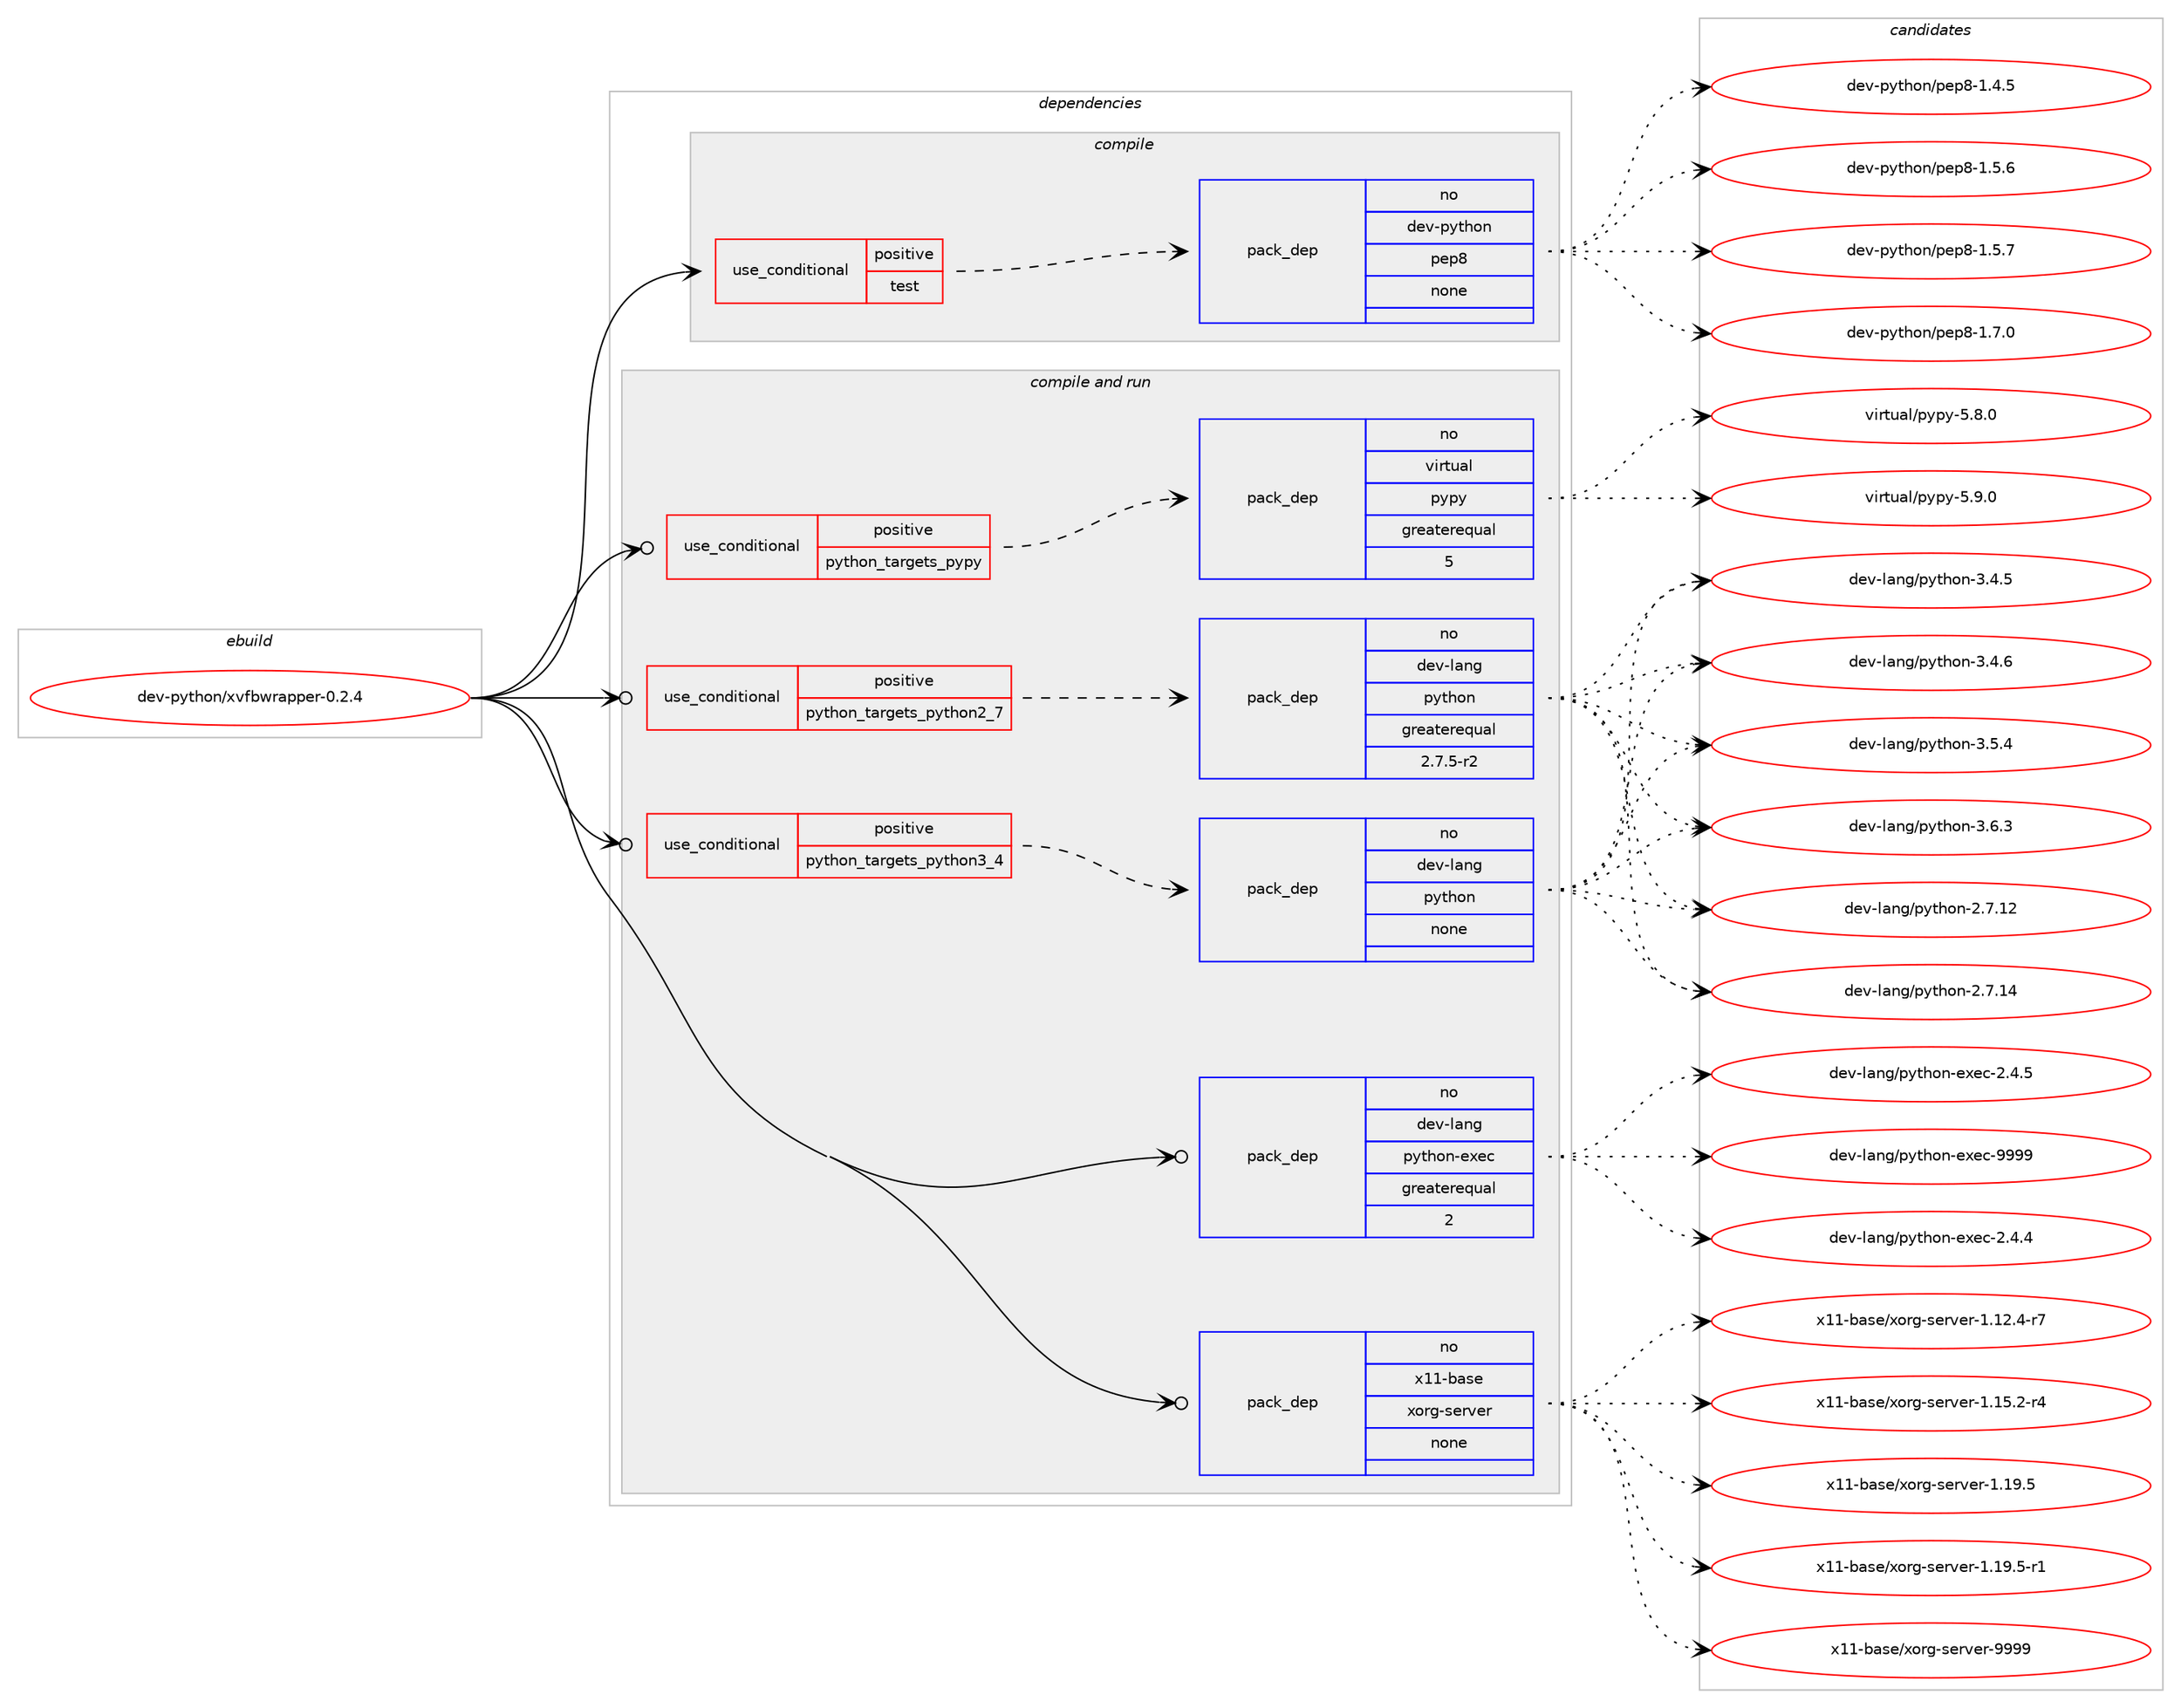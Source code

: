 digraph prolog {

# *************
# Graph options
# *************

newrank=true;
concentrate=true;
compound=true;
graph [rankdir=LR,fontname=Helvetica,fontsize=10,ranksep=1.5];#, ranksep=2.5, nodesep=0.2];
edge  [arrowhead=vee];
node  [fontname=Helvetica,fontsize=10];

# **********
# The ebuild
# **********

subgraph cluster_leftcol {
color=gray;
rank=same;
label=<<i>ebuild</i>>;
id [label="dev-python/xvfbwrapper-0.2.4", color=red, width=4, href="../dev-python/xvfbwrapper-0.2.4.svg"];
}

# ****************
# The dependencies
# ****************

subgraph cluster_midcol {
color=gray;
label=<<i>dependencies</i>>;
subgraph cluster_compile {
fillcolor="#eeeeee";
style=filled;
label=<<i>compile</i>>;
subgraph cond43998 {
dependency194504 [label=<<TABLE BORDER="0" CELLBORDER="1" CELLSPACING="0" CELLPADDING="4"><TR><TD ROWSPAN="3" CELLPADDING="10">use_conditional</TD></TR><TR><TD>positive</TD></TR><TR><TD>test</TD></TR></TABLE>>, shape=none, color=red];
subgraph pack146543 {
dependency194505 [label=<<TABLE BORDER="0" CELLBORDER="1" CELLSPACING="0" CELLPADDING="4" WIDTH="220"><TR><TD ROWSPAN="6" CELLPADDING="30">pack_dep</TD></TR><TR><TD WIDTH="110">no</TD></TR><TR><TD>dev-python</TD></TR><TR><TD>pep8</TD></TR><TR><TD>none</TD></TR><TR><TD></TD></TR></TABLE>>, shape=none, color=blue];
}
dependency194504:e -> dependency194505:w [weight=20,style="dashed",arrowhead="vee"];
}
id:e -> dependency194504:w [weight=20,style="solid",arrowhead="vee"];
}
subgraph cluster_compileandrun {
fillcolor="#eeeeee";
style=filled;
label=<<i>compile and run</i>>;
subgraph cond43999 {
dependency194506 [label=<<TABLE BORDER="0" CELLBORDER="1" CELLSPACING="0" CELLPADDING="4"><TR><TD ROWSPAN="3" CELLPADDING="10">use_conditional</TD></TR><TR><TD>positive</TD></TR><TR><TD>python_targets_pypy</TD></TR></TABLE>>, shape=none, color=red];
subgraph pack146544 {
dependency194507 [label=<<TABLE BORDER="0" CELLBORDER="1" CELLSPACING="0" CELLPADDING="4" WIDTH="220"><TR><TD ROWSPAN="6" CELLPADDING="30">pack_dep</TD></TR><TR><TD WIDTH="110">no</TD></TR><TR><TD>virtual</TD></TR><TR><TD>pypy</TD></TR><TR><TD>greaterequal</TD></TR><TR><TD>5</TD></TR></TABLE>>, shape=none, color=blue];
}
dependency194506:e -> dependency194507:w [weight=20,style="dashed",arrowhead="vee"];
}
id:e -> dependency194506:w [weight=20,style="solid",arrowhead="odotvee"];
subgraph cond44000 {
dependency194508 [label=<<TABLE BORDER="0" CELLBORDER="1" CELLSPACING="0" CELLPADDING="4"><TR><TD ROWSPAN="3" CELLPADDING="10">use_conditional</TD></TR><TR><TD>positive</TD></TR><TR><TD>python_targets_python2_7</TD></TR></TABLE>>, shape=none, color=red];
subgraph pack146545 {
dependency194509 [label=<<TABLE BORDER="0" CELLBORDER="1" CELLSPACING="0" CELLPADDING="4" WIDTH="220"><TR><TD ROWSPAN="6" CELLPADDING="30">pack_dep</TD></TR><TR><TD WIDTH="110">no</TD></TR><TR><TD>dev-lang</TD></TR><TR><TD>python</TD></TR><TR><TD>greaterequal</TD></TR><TR><TD>2.7.5-r2</TD></TR></TABLE>>, shape=none, color=blue];
}
dependency194508:e -> dependency194509:w [weight=20,style="dashed",arrowhead="vee"];
}
id:e -> dependency194508:w [weight=20,style="solid",arrowhead="odotvee"];
subgraph cond44001 {
dependency194510 [label=<<TABLE BORDER="0" CELLBORDER="1" CELLSPACING="0" CELLPADDING="4"><TR><TD ROWSPAN="3" CELLPADDING="10">use_conditional</TD></TR><TR><TD>positive</TD></TR><TR><TD>python_targets_python3_4</TD></TR></TABLE>>, shape=none, color=red];
subgraph pack146546 {
dependency194511 [label=<<TABLE BORDER="0" CELLBORDER="1" CELLSPACING="0" CELLPADDING="4" WIDTH="220"><TR><TD ROWSPAN="6" CELLPADDING="30">pack_dep</TD></TR><TR><TD WIDTH="110">no</TD></TR><TR><TD>dev-lang</TD></TR><TR><TD>python</TD></TR><TR><TD>none</TD></TR><TR><TD></TD></TR></TABLE>>, shape=none, color=blue];
}
dependency194510:e -> dependency194511:w [weight=20,style="dashed",arrowhead="vee"];
}
id:e -> dependency194510:w [weight=20,style="solid",arrowhead="odotvee"];
subgraph pack146547 {
dependency194512 [label=<<TABLE BORDER="0" CELLBORDER="1" CELLSPACING="0" CELLPADDING="4" WIDTH="220"><TR><TD ROWSPAN="6" CELLPADDING="30">pack_dep</TD></TR><TR><TD WIDTH="110">no</TD></TR><TR><TD>dev-lang</TD></TR><TR><TD>python-exec</TD></TR><TR><TD>greaterequal</TD></TR><TR><TD>2</TD></TR></TABLE>>, shape=none, color=blue];
}
id:e -> dependency194512:w [weight=20,style="solid",arrowhead="odotvee"];
subgraph pack146548 {
dependency194513 [label=<<TABLE BORDER="0" CELLBORDER="1" CELLSPACING="0" CELLPADDING="4" WIDTH="220"><TR><TD ROWSPAN="6" CELLPADDING="30">pack_dep</TD></TR><TR><TD WIDTH="110">no</TD></TR><TR><TD>x11-base</TD></TR><TR><TD>xorg-server</TD></TR><TR><TD>none</TD></TR><TR><TD></TD></TR></TABLE>>, shape=none, color=blue];
}
id:e -> dependency194513:w [weight=20,style="solid",arrowhead="odotvee"];
}
subgraph cluster_run {
fillcolor="#eeeeee";
style=filled;
label=<<i>run</i>>;
}
}

# **************
# The candidates
# **************

subgraph cluster_choices {
rank=same;
color=gray;
label=<<i>candidates</i>>;

subgraph choice146543 {
color=black;
nodesep=1;
choice100101118451121211161041111104711210111256454946524653 [label="dev-python/pep8-1.4.5", color=red, width=4,href="../dev-python/pep8-1.4.5.svg"];
choice100101118451121211161041111104711210111256454946534654 [label="dev-python/pep8-1.5.6", color=red, width=4,href="../dev-python/pep8-1.5.6.svg"];
choice100101118451121211161041111104711210111256454946534655 [label="dev-python/pep8-1.5.7", color=red, width=4,href="../dev-python/pep8-1.5.7.svg"];
choice100101118451121211161041111104711210111256454946554648 [label="dev-python/pep8-1.7.0", color=red, width=4,href="../dev-python/pep8-1.7.0.svg"];
dependency194505:e -> choice100101118451121211161041111104711210111256454946524653:w [style=dotted,weight="100"];
dependency194505:e -> choice100101118451121211161041111104711210111256454946534654:w [style=dotted,weight="100"];
dependency194505:e -> choice100101118451121211161041111104711210111256454946534655:w [style=dotted,weight="100"];
dependency194505:e -> choice100101118451121211161041111104711210111256454946554648:w [style=dotted,weight="100"];
}
subgraph choice146544 {
color=black;
nodesep=1;
choice1181051141161179710847112121112121455346564648 [label="virtual/pypy-5.8.0", color=red, width=4,href="../virtual/pypy-5.8.0.svg"];
choice1181051141161179710847112121112121455346574648 [label="virtual/pypy-5.9.0", color=red, width=4,href="../virtual/pypy-5.9.0.svg"];
dependency194507:e -> choice1181051141161179710847112121112121455346564648:w [style=dotted,weight="100"];
dependency194507:e -> choice1181051141161179710847112121112121455346574648:w [style=dotted,weight="100"];
}
subgraph choice146545 {
color=black;
nodesep=1;
choice10010111845108971101034711212111610411111045504655464950 [label="dev-lang/python-2.7.12", color=red, width=4,href="../dev-lang/python-2.7.12.svg"];
choice10010111845108971101034711212111610411111045504655464952 [label="dev-lang/python-2.7.14", color=red, width=4,href="../dev-lang/python-2.7.14.svg"];
choice100101118451089711010347112121116104111110455146524653 [label="dev-lang/python-3.4.5", color=red, width=4,href="../dev-lang/python-3.4.5.svg"];
choice100101118451089711010347112121116104111110455146524654 [label="dev-lang/python-3.4.6", color=red, width=4,href="../dev-lang/python-3.4.6.svg"];
choice100101118451089711010347112121116104111110455146534652 [label="dev-lang/python-3.5.4", color=red, width=4,href="../dev-lang/python-3.5.4.svg"];
choice100101118451089711010347112121116104111110455146544651 [label="dev-lang/python-3.6.3", color=red, width=4,href="../dev-lang/python-3.6.3.svg"];
dependency194509:e -> choice10010111845108971101034711212111610411111045504655464950:w [style=dotted,weight="100"];
dependency194509:e -> choice10010111845108971101034711212111610411111045504655464952:w [style=dotted,weight="100"];
dependency194509:e -> choice100101118451089711010347112121116104111110455146524653:w [style=dotted,weight="100"];
dependency194509:e -> choice100101118451089711010347112121116104111110455146524654:w [style=dotted,weight="100"];
dependency194509:e -> choice100101118451089711010347112121116104111110455146534652:w [style=dotted,weight="100"];
dependency194509:e -> choice100101118451089711010347112121116104111110455146544651:w [style=dotted,weight="100"];
}
subgraph choice146546 {
color=black;
nodesep=1;
choice10010111845108971101034711212111610411111045504655464950 [label="dev-lang/python-2.7.12", color=red, width=4,href="../dev-lang/python-2.7.12.svg"];
choice10010111845108971101034711212111610411111045504655464952 [label="dev-lang/python-2.7.14", color=red, width=4,href="../dev-lang/python-2.7.14.svg"];
choice100101118451089711010347112121116104111110455146524653 [label="dev-lang/python-3.4.5", color=red, width=4,href="../dev-lang/python-3.4.5.svg"];
choice100101118451089711010347112121116104111110455146524654 [label="dev-lang/python-3.4.6", color=red, width=4,href="../dev-lang/python-3.4.6.svg"];
choice100101118451089711010347112121116104111110455146534652 [label="dev-lang/python-3.5.4", color=red, width=4,href="../dev-lang/python-3.5.4.svg"];
choice100101118451089711010347112121116104111110455146544651 [label="dev-lang/python-3.6.3", color=red, width=4,href="../dev-lang/python-3.6.3.svg"];
dependency194511:e -> choice10010111845108971101034711212111610411111045504655464950:w [style=dotted,weight="100"];
dependency194511:e -> choice10010111845108971101034711212111610411111045504655464952:w [style=dotted,weight="100"];
dependency194511:e -> choice100101118451089711010347112121116104111110455146524653:w [style=dotted,weight="100"];
dependency194511:e -> choice100101118451089711010347112121116104111110455146524654:w [style=dotted,weight="100"];
dependency194511:e -> choice100101118451089711010347112121116104111110455146534652:w [style=dotted,weight="100"];
dependency194511:e -> choice100101118451089711010347112121116104111110455146544651:w [style=dotted,weight="100"];
}
subgraph choice146547 {
color=black;
nodesep=1;
choice1001011184510897110103471121211161041111104510112010199455046524652 [label="dev-lang/python-exec-2.4.4", color=red, width=4,href="../dev-lang/python-exec-2.4.4.svg"];
choice1001011184510897110103471121211161041111104510112010199455046524653 [label="dev-lang/python-exec-2.4.5", color=red, width=4,href="../dev-lang/python-exec-2.4.5.svg"];
choice10010111845108971101034711212111610411111045101120101994557575757 [label="dev-lang/python-exec-9999", color=red, width=4,href="../dev-lang/python-exec-9999.svg"];
dependency194512:e -> choice1001011184510897110103471121211161041111104510112010199455046524652:w [style=dotted,weight="100"];
dependency194512:e -> choice1001011184510897110103471121211161041111104510112010199455046524653:w [style=dotted,weight="100"];
dependency194512:e -> choice10010111845108971101034711212111610411111045101120101994557575757:w [style=dotted,weight="100"];
}
subgraph choice146548 {
color=black;
nodesep=1;
choice12049494598971151014712011111410345115101114118101114454946495046524511455 [label="x11-base/xorg-server-1.12.4-r7", color=red, width=4,href="../x11-base/xorg-server-1.12.4-r7.svg"];
choice12049494598971151014712011111410345115101114118101114454946495346504511452 [label="x11-base/xorg-server-1.15.2-r4", color=red, width=4,href="../x11-base/xorg-server-1.15.2-r4.svg"];
choice1204949459897115101471201111141034511510111411810111445494649574653 [label="x11-base/xorg-server-1.19.5", color=red, width=4,href="../x11-base/xorg-server-1.19.5.svg"];
choice12049494598971151014712011111410345115101114118101114454946495746534511449 [label="x11-base/xorg-server-1.19.5-r1", color=red, width=4,href="../x11-base/xorg-server-1.19.5-r1.svg"];
choice120494945989711510147120111114103451151011141181011144557575757 [label="x11-base/xorg-server-9999", color=red, width=4,href="../x11-base/xorg-server-9999.svg"];
dependency194513:e -> choice12049494598971151014712011111410345115101114118101114454946495046524511455:w [style=dotted,weight="100"];
dependency194513:e -> choice12049494598971151014712011111410345115101114118101114454946495346504511452:w [style=dotted,weight="100"];
dependency194513:e -> choice1204949459897115101471201111141034511510111411810111445494649574653:w [style=dotted,weight="100"];
dependency194513:e -> choice12049494598971151014712011111410345115101114118101114454946495746534511449:w [style=dotted,weight="100"];
dependency194513:e -> choice120494945989711510147120111114103451151011141181011144557575757:w [style=dotted,weight="100"];
}
}

}
